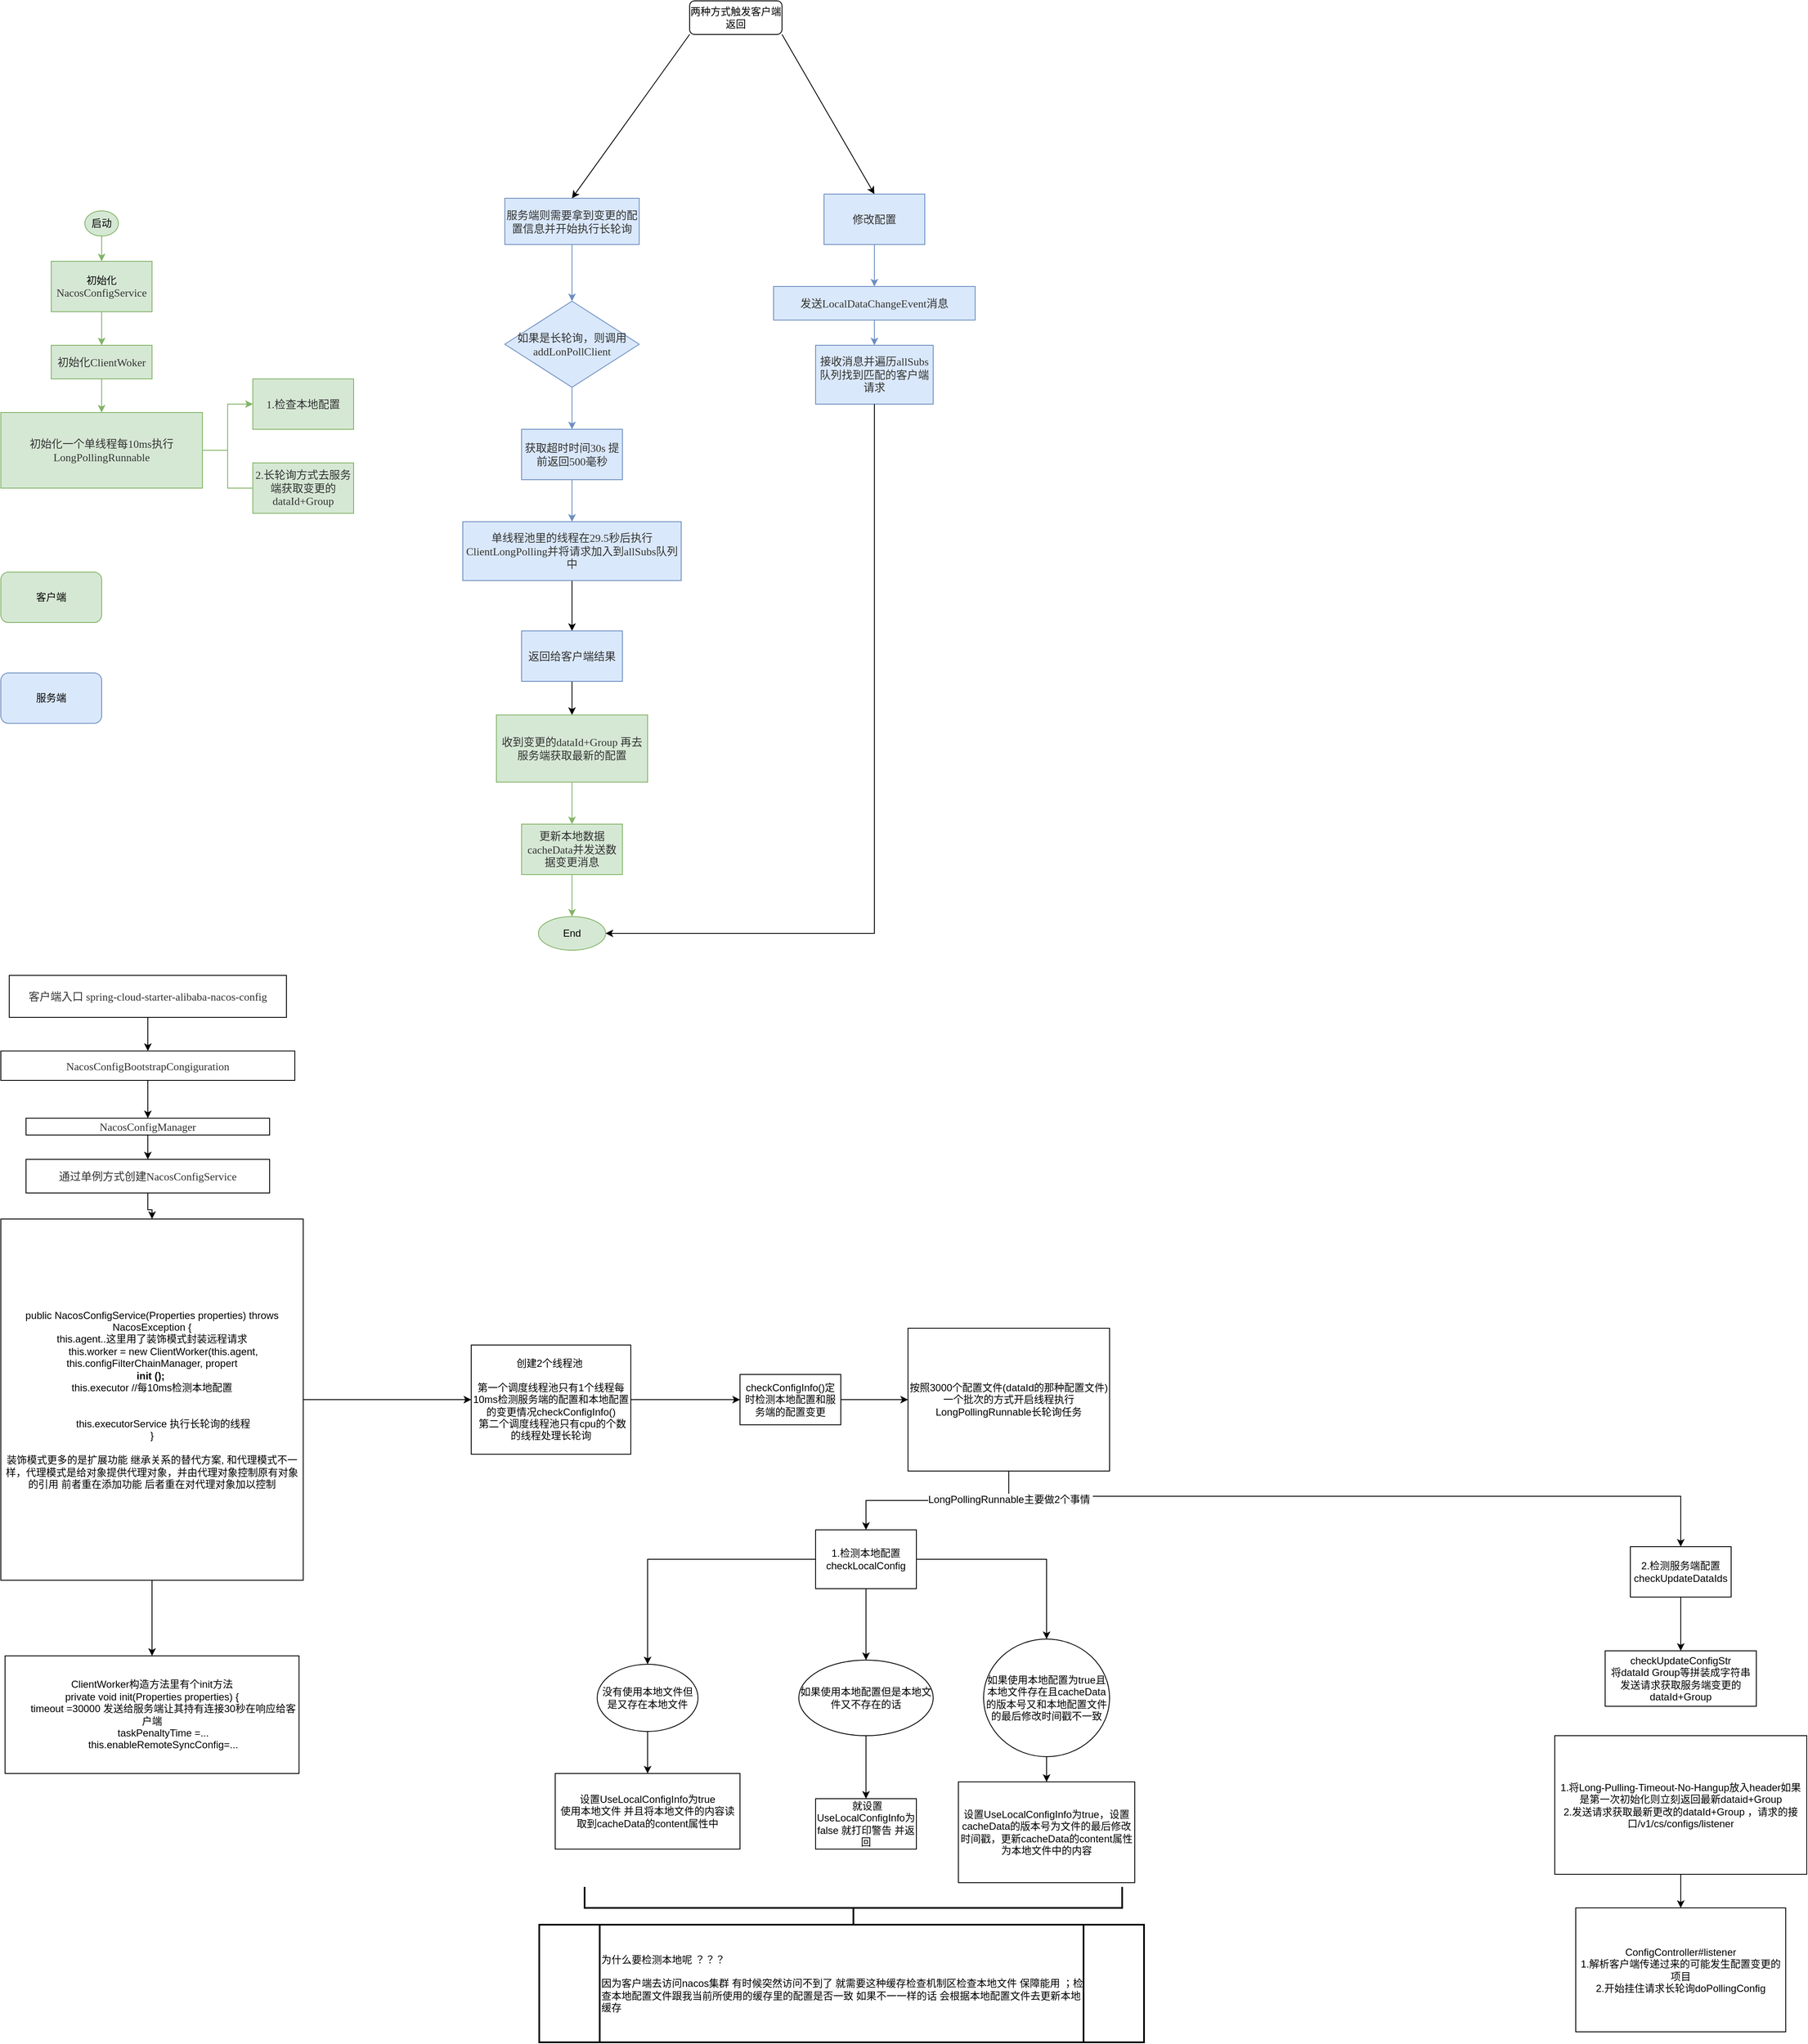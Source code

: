 <mxfile version="20.8.3" type="github">
  <diagram id="gBVBJpbxsoqlgOK4VZeo" name="第 1 页">
    <mxGraphModel dx="1194" dy="1855" grid="1" gridSize="10" guides="1" tooltips="1" connect="1" arrows="1" fold="1" page="1" pageScale="1" pageWidth="827" pageHeight="1169" math="0" shadow="0">
      <root>
        <mxCell id="0" />
        <mxCell id="1" parent="0" />
        <mxCell id="R_mdDU6zKTO6Eg03_8yZ-3" value="" style="edgeStyle=orthogonalEdgeStyle;rounded=0;orthogonalLoop=1;jettySize=auto;html=1;fillColor=#d5e8d4;strokeColor=#82b366;" edge="1" parent="1" source="R_mdDU6zKTO6Eg03_8yZ-1" target="R_mdDU6zKTO6Eg03_8yZ-2">
          <mxGeometry relative="1" as="geometry" />
        </mxCell>
        <mxCell id="R_mdDU6zKTO6Eg03_8yZ-1" value="启动" style="ellipse;whiteSpace=wrap;html=1;fillColor=#d5e8d4;strokeColor=#82b366;" vertex="1" parent="1">
          <mxGeometry x="120" y="40" width="40" height="30" as="geometry" />
        </mxCell>
        <mxCell id="R_mdDU6zKTO6Eg03_8yZ-5" value="" style="edgeStyle=orthogonalEdgeStyle;rounded=0;orthogonalLoop=1;jettySize=auto;html=1;fillColor=#d5e8d4;strokeColor=#82b366;" edge="1" parent="1" source="R_mdDU6zKTO6Eg03_8yZ-2" target="R_mdDU6zKTO6Eg03_8yZ-4">
          <mxGeometry relative="1" as="geometry" />
        </mxCell>
        <mxCell id="R_mdDU6zKTO6Eg03_8yZ-2" value="初始化&lt;span style=&quot;color: rgb(50, 50, 50); font-family: 微软雅黑; font-size: 13px; background-color: rgba(255, 255, 255, 0.01);&quot;&gt;NacosConfigService&lt;/span&gt;" style="whiteSpace=wrap;html=1;fillColor=#d5e8d4;strokeColor=#82b366;" vertex="1" parent="1">
          <mxGeometry x="80" y="100" width="120" height="60" as="geometry" />
        </mxCell>
        <mxCell id="R_mdDU6zKTO6Eg03_8yZ-9" value="" style="edgeStyle=orthogonalEdgeStyle;rounded=0;orthogonalLoop=1;jettySize=auto;html=1;fillColor=#d5e8d4;strokeColor=#82b366;" edge="1" parent="1" source="R_mdDU6zKTO6Eg03_8yZ-4" target="R_mdDU6zKTO6Eg03_8yZ-8">
          <mxGeometry relative="1" as="geometry" />
        </mxCell>
        <mxCell id="R_mdDU6zKTO6Eg03_8yZ-4" value="&lt;span style=&quot;color: rgb(50, 50, 50); font-family: 微软雅黑; font-size: 13px; background-color: rgba(255, 255, 255, 0.01);&quot;&gt;初始化ClientWoker&lt;/span&gt;" style="whiteSpace=wrap;html=1;fillColor=#d5e8d4;strokeColor=#82b366;" vertex="1" parent="1">
          <mxGeometry x="80" y="200" width="120" height="40" as="geometry" />
        </mxCell>
        <mxCell id="R_mdDU6zKTO6Eg03_8yZ-11" value="" style="edgeStyle=orthogonalEdgeStyle;rounded=0;orthogonalLoop=1;jettySize=auto;html=1;fillColor=#d5e8d4;strokeColor=#82b366;" edge="1" parent="1" source="R_mdDU6zKTO6Eg03_8yZ-8" target="R_mdDU6zKTO6Eg03_8yZ-10">
          <mxGeometry relative="1" as="geometry" />
        </mxCell>
        <mxCell id="R_mdDU6zKTO6Eg03_8yZ-8" value="&lt;span style=&quot;color: rgb(50, 50, 50); font-family: 微软雅黑; font-size: 13px; background-color: rgba(255, 255, 255, 0.01);&quot;&gt;初始化一个单线程每10ms执行LongPollingRunnable&lt;/span&gt;" style="whiteSpace=wrap;html=1;fillColor=#d5e8d4;strokeColor=#82b366;" vertex="1" parent="1">
          <mxGeometry x="20" y="280" width="240" height="90" as="geometry" />
        </mxCell>
        <mxCell id="R_mdDU6zKTO6Eg03_8yZ-10" value="&lt;span style=&quot;color: rgb(50, 50, 50); font-family: 微软雅黑; font-size: 13px; background-color: rgba(255, 255, 255, 0.01);&quot;&gt;1.检查本地配置&lt;/span&gt;" style="whiteSpace=wrap;html=1;fillColor=#d5e8d4;strokeColor=#82b366;" vertex="1" parent="1">
          <mxGeometry x="320" y="240" width="120" height="60" as="geometry" />
        </mxCell>
        <mxCell id="R_mdDU6zKTO6Eg03_8yZ-13" value="" style="endArrow=classic;html=1;rounded=0;exitX=1;exitY=0.5;exitDx=0;exitDy=0;fillColor=#d5e8d4;strokeColor=#82b366;" edge="1" parent="1" source="R_mdDU6zKTO6Eg03_8yZ-8">
          <mxGeometry width="50" height="50" relative="1" as="geometry">
            <mxPoint x="390" y="340" as="sourcePoint" />
            <mxPoint x="330" y="370" as="targetPoint" />
            <Array as="points">
              <mxPoint x="290" y="325" />
              <mxPoint x="290" y="370" />
            </Array>
          </mxGeometry>
        </mxCell>
        <mxCell id="R_mdDU6zKTO6Eg03_8yZ-14" value="&lt;span style=&quot;color: rgb(50, 50, 50); font-family: 微软雅黑; font-size: 13px; background-color: rgba(255, 255, 255, 0.01);&quot;&gt;2.长轮询方式去服务端获取变更的dataId+Group&lt;/span&gt;" style="rounded=0;whiteSpace=wrap;html=1;fillColor=#d5e8d4;strokeColor=#82b366;" vertex="1" parent="1">
          <mxGeometry x="320" y="340" width="120" height="60" as="geometry" />
        </mxCell>
        <mxCell id="R_mdDU6zKTO6Eg03_8yZ-17" value="" style="edgeStyle=orthogonalEdgeStyle;rounded=0;orthogonalLoop=1;jettySize=auto;html=1;fillColor=#dae8fc;strokeColor=#6c8ebf;" edge="1" parent="1" source="R_mdDU6zKTO6Eg03_8yZ-15" target="R_mdDU6zKTO6Eg03_8yZ-16">
          <mxGeometry relative="1" as="geometry" />
        </mxCell>
        <mxCell id="R_mdDU6zKTO6Eg03_8yZ-15" value="&lt;span style=&quot;color: rgb(50, 50, 50); font-family: 微软雅黑; font-size: 13px; background-color: rgba(255, 255, 255, 0.01);&quot;&gt;服务端则需要拿到变更的配置信息并开始执行长轮询&lt;/span&gt;" style="rounded=0;whiteSpace=wrap;html=1;fillColor=#dae8fc;strokeColor=#6c8ebf;" vertex="1" parent="1">
          <mxGeometry x="620" y="25" width="160" height="55" as="geometry" />
        </mxCell>
        <mxCell id="R_mdDU6zKTO6Eg03_8yZ-19" value="" style="edgeStyle=orthogonalEdgeStyle;rounded=0;orthogonalLoop=1;jettySize=auto;html=1;fillColor=#dae8fc;strokeColor=#6c8ebf;" edge="1" parent="1" source="R_mdDU6zKTO6Eg03_8yZ-16" target="R_mdDU6zKTO6Eg03_8yZ-18">
          <mxGeometry relative="1" as="geometry" />
        </mxCell>
        <mxCell id="R_mdDU6zKTO6Eg03_8yZ-16" value="&lt;span style=&quot;color: rgb(50, 50, 50); font-family: 微软雅黑; font-size: 13px; background-color: rgba(255, 255, 255, 0.01);&quot;&gt;如果是长轮询，则调用addLonPollClient&lt;/span&gt;" style="rhombus;whiteSpace=wrap;html=1;rounded=0;fillColor=#dae8fc;strokeColor=#6c8ebf;" vertex="1" parent="1">
          <mxGeometry x="620" y="147.5" width="160" height="102.5" as="geometry" />
        </mxCell>
        <mxCell id="R_mdDU6zKTO6Eg03_8yZ-21" style="edgeStyle=orthogonalEdgeStyle;rounded=0;orthogonalLoop=1;jettySize=auto;html=1;exitX=0.5;exitY=1;exitDx=0;exitDy=0;fillColor=#dae8fc;strokeColor=#6c8ebf;" edge="1" parent="1" source="R_mdDU6zKTO6Eg03_8yZ-18" target="R_mdDU6zKTO6Eg03_8yZ-20">
          <mxGeometry relative="1" as="geometry" />
        </mxCell>
        <mxCell id="R_mdDU6zKTO6Eg03_8yZ-18" value="&lt;span style=&quot;color: rgb(50, 50, 50); font-family: 微软雅黑; font-size: 13px; background-color: rgba(255, 255, 255, 0.01);&quot;&gt;获取超时时间30s 提前返回500毫秒&lt;/span&gt;" style="whiteSpace=wrap;html=1;rounded=0;fillColor=#dae8fc;strokeColor=#6c8ebf;" vertex="1" parent="1">
          <mxGeometry x="640" y="300" width="120" height="60" as="geometry" />
        </mxCell>
        <mxCell id="R_mdDU6zKTO6Eg03_8yZ-23" style="edgeStyle=orthogonalEdgeStyle;rounded=0;orthogonalLoop=1;jettySize=auto;html=1;exitX=0.5;exitY=1;exitDx=0;exitDy=0;entryX=0.5;entryY=0;entryDx=0;entryDy=0;" edge="1" parent="1" source="R_mdDU6zKTO6Eg03_8yZ-20" target="R_mdDU6zKTO6Eg03_8yZ-22">
          <mxGeometry relative="1" as="geometry" />
        </mxCell>
        <mxCell id="R_mdDU6zKTO6Eg03_8yZ-20" value="&lt;span style=&quot;color: rgb(50, 50, 50); font-family: 微软雅黑; font-size: 13px; background-color: rgba(255, 255, 255, 0.01);&quot;&gt;单线程池里的线程在29.5秒后执行ClientLongPolling并将请求加入到allSubs队列中&lt;/span&gt;" style="whiteSpace=wrap;html=1;rounded=0;fillColor=#dae8fc;strokeColor=#6c8ebf;" vertex="1" parent="1">
          <mxGeometry x="570" y="410" width="260" height="70" as="geometry" />
        </mxCell>
        <mxCell id="R_mdDU6zKTO6Eg03_8yZ-25" style="edgeStyle=orthogonalEdgeStyle;rounded=0;orthogonalLoop=1;jettySize=auto;html=1;exitX=0.5;exitY=1;exitDx=0;exitDy=0;entryX=0.5;entryY=0;entryDx=0;entryDy=0;" edge="1" parent="1" source="R_mdDU6zKTO6Eg03_8yZ-22" target="R_mdDU6zKTO6Eg03_8yZ-24">
          <mxGeometry relative="1" as="geometry" />
        </mxCell>
        <mxCell id="R_mdDU6zKTO6Eg03_8yZ-22" value="&lt;span style=&quot;color: rgb(50, 50, 50); font-family: 微软雅黑; font-size: 13px; background-color: rgba(255, 255, 255, 0.01);&quot;&gt;返回给客户端结果&lt;/span&gt;" style="whiteSpace=wrap;html=1;rounded=0;fillColor=#dae8fc;strokeColor=#6c8ebf;" vertex="1" parent="1">
          <mxGeometry x="640" y="540" width="120" height="60" as="geometry" />
        </mxCell>
        <mxCell id="R_mdDU6zKTO6Eg03_8yZ-28" value="" style="edgeStyle=orthogonalEdgeStyle;rounded=0;orthogonalLoop=1;jettySize=auto;html=1;fillColor=#d5e8d4;strokeColor=#82b366;" edge="1" parent="1" source="R_mdDU6zKTO6Eg03_8yZ-24" target="R_mdDU6zKTO6Eg03_8yZ-26">
          <mxGeometry relative="1" as="geometry" />
        </mxCell>
        <mxCell id="R_mdDU6zKTO6Eg03_8yZ-24" value="&lt;span style=&quot;color: rgb(50, 50, 50); font-family: 微软雅黑; font-size: 13px; background-color: rgba(255, 255, 255, 0.01);&quot;&gt;收到变更的dataId+Group 再去服务端获取最新的配置&lt;/span&gt;" style="whiteSpace=wrap;html=1;rounded=0;fillColor=#d5e8d4;strokeColor=#82b366;" vertex="1" parent="1">
          <mxGeometry x="610" y="640" width="180" height="80" as="geometry" />
        </mxCell>
        <mxCell id="R_mdDU6zKTO6Eg03_8yZ-30" value="" style="edgeStyle=orthogonalEdgeStyle;rounded=0;orthogonalLoop=1;jettySize=auto;html=1;fillColor=#d5e8d4;strokeColor=#82b366;" edge="1" parent="1" source="R_mdDU6zKTO6Eg03_8yZ-26" target="R_mdDU6zKTO6Eg03_8yZ-29">
          <mxGeometry relative="1" as="geometry" />
        </mxCell>
        <mxCell id="R_mdDU6zKTO6Eg03_8yZ-26" value="&lt;span style=&quot;color: rgb(50, 50, 50); font-family: 微软雅黑; font-size: 13px; background-color: rgba(255, 255, 255, 0.01);&quot;&gt;更新本地数据cacheData并发送数据变更消息&lt;/span&gt;" style="whiteSpace=wrap;html=1;rounded=0;fillColor=#d5e8d4;strokeColor=#82b366;" vertex="1" parent="1">
          <mxGeometry x="640" y="770" width="120" height="60" as="geometry" />
        </mxCell>
        <mxCell id="R_mdDU6zKTO6Eg03_8yZ-29" value="End" style="ellipse;whiteSpace=wrap;html=1;rounded=0;fillColor=#d5e8d4;strokeColor=#82b366;" vertex="1" parent="1">
          <mxGeometry x="660" y="880" width="80" height="40" as="geometry" />
        </mxCell>
        <mxCell id="R_mdDU6zKTO6Eg03_8yZ-34" value="" style="edgeStyle=orthogonalEdgeStyle;rounded=0;orthogonalLoop=1;jettySize=auto;html=1;fillColor=#dae8fc;strokeColor=#6c8ebf;" edge="1" parent="1" source="R_mdDU6zKTO6Eg03_8yZ-31" target="R_mdDU6zKTO6Eg03_8yZ-32">
          <mxGeometry relative="1" as="geometry" />
        </mxCell>
        <mxCell id="R_mdDU6zKTO6Eg03_8yZ-31" value="&lt;span style=&quot;color: rgb(50, 50, 50); font-family: 微软雅黑; font-size: 13px; background-color: rgba(255, 255, 255, 0.01);&quot;&gt;修改配置&lt;/span&gt;" style="rounded=0;whiteSpace=wrap;html=1;fillColor=#dae8fc;strokeColor=#6c8ebf;" vertex="1" parent="1">
          <mxGeometry x="1000" y="20" width="120" height="60" as="geometry" />
        </mxCell>
        <mxCell id="R_mdDU6zKTO6Eg03_8yZ-36" value="" style="edgeStyle=orthogonalEdgeStyle;rounded=0;orthogonalLoop=1;jettySize=auto;html=1;fillColor=#dae8fc;strokeColor=#6c8ebf;" edge="1" parent="1" source="R_mdDU6zKTO6Eg03_8yZ-32" target="R_mdDU6zKTO6Eg03_8yZ-35">
          <mxGeometry relative="1" as="geometry" />
        </mxCell>
        <mxCell id="R_mdDU6zKTO6Eg03_8yZ-32" value="&lt;span style=&quot;color: rgb(50, 50, 50); font-family: 微软雅黑; font-size: 13px; background-color: rgba(255, 255, 255, 0.01);&quot;&gt;发送LocalDataChangeEvent消息&lt;/span&gt;" style="whiteSpace=wrap;html=1;rounded=0;fillColor=#dae8fc;strokeColor=#6c8ebf;" vertex="1" parent="1">
          <mxGeometry x="940" y="130" width="240" height="40" as="geometry" />
        </mxCell>
        <mxCell id="R_mdDU6zKTO6Eg03_8yZ-35" value="&lt;span style=&quot;color: rgb(50, 50, 50); font-family: 微软雅黑; font-size: 13px; background-color: rgba(255, 255, 255, 0.01);&quot;&gt;接收消息并遍历allSubs队列找到匹配的客户端请求&lt;/span&gt;" style="whiteSpace=wrap;html=1;rounded=0;fillColor=#dae8fc;strokeColor=#6c8ebf;" vertex="1" parent="1">
          <mxGeometry x="990" y="200" width="140" height="70" as="geometry" />
        </mxCell>
        <mxCell id="R_mdDU6zKTO6Eg03_8yZ-37" value="" style="endArrow=classic;html=1;rounded=0;exitX=0.5;exitY=1;exitDx=0;exitDy=0;entryX=1;entryY=0.5;entryDx=0;entryDy=0;" edge="1" parent="1" source="R_mdDU6zKTO6Eg03_8yZ-35" target="R_mdDU6zKTO6Eg03_8yZ-29">
          <mxGeometry width="50" height="50" relative="1" as="geometry">
            <mxPoint x="1070" y="355" as="sourcePoint" />
            <mxPoint x="1060" y="690" as="targetPoint" />
            <Array as="points">
              <mxPoint x="1060" y="900" />
            </Array>
          </mxGeometry>
        </mxCell>
        <mxCell id="R_mdDU6zKTO6Eg03_8yZ-39" value="两种方式触发客户端返回" style="rounded=1;whiteSpace=wrap;html=1;" vertex="1" parent="1">
          <mxGeometry x="840" y="-210" width="110" height="40" as="geometry" />
        </mxCell>
        <mxCell id="R_mdDU6zKTO6Eg03_8yZ-40" value="" style="endArrow=classic;html=1;rounded=0;exitX=0;exitY=1;exitDx=0;exitDy=0;entryX=0.5;entryY=0;entryDx=0;entryDy=0;" edge="1" parent="1" source="R_mdDU6zKTO6Eg03_8yZ-39" target="R_mdDU6zKTO6Eg03_8yZ-15">
          <mxGeometry width="50" height="50" relative="1" as="geometry">
            <mxPoint x="840" y="-160" as="sourcePoint" />
            <mxPoint x="770" y="-120" as="targetPoint" />
          </mxGeometry>
        </mxCell>
        <mxCell id="R_mdDU6zKTO6Eg03_8yZ-41" value="" style="endArrow=classic;html=1;rounded=0;exitX=1;exitY=1;exitDx=0;exitDy=0;entryX=0.5;entryY=0;entryDx=0;entryDy=0;" edge="1" parent="1" source="R_mdDU6zKTO6Eg03_8yZ-39" target="R_mdDU6zKTO6Eg03_8yZ-31">
          <mxGeometry width="50" height="50" relative="1" as="geometry">
            <mxPoint x="940" y="-100" as="sourcePoint" />
            <mxPoint x="990" y="-150" as="targetPoint" />
          </mxGeometry>
        </mxCell>
        <mxCell id="R_mdDU6zKTO6Eg03_8yZ-42" value="客户端" style="rounded=1;whiteSpace=wrap;html=1;fillColor=#d5e8d4;strokeColor=#82b366;" vertex="1" parent="1">
          <mxGeometry x="20" y="470" width="120" height="60" as="geometry" />
        </mxCell>
        <mxCell id="R_mdDU6zKTO6Eg03_8yZ-43" value="服务端" style="rounded=1;whiteSpace=wrap;html=1;fillColor=#dae8fc;strokeColor=#6c8ebf;" vertex="1" parent="1">
          <mxGeometry x="20" y="590" width="120" height="60" as="geometry" />
        </mxCell>
        <mxCell id="R_mdDU6zKTO6Eg03_8yZ-46" value="" style="edgeStyle=orthogonalEdgeStyle;rounded=0;orthogonalLoop=1;jettySize=auto;html=1;" edge="1" parent="1" source="R_mdDU6zKTO6Eg03_8yZ-44" target="R_mdDU6zKTO6Eg03_8yZ-45">
          <mxGeometry relative="1" as="geometry" />
        </mxCell>
        <mxCell id="R_mdDU6zKTO6Eg03_8yZ-44" value="&lt;span style=&quot;color: rgb(50, 50, 50); font-family: 微软雅黑; font-size: 13px; background-color: rgba(255, 255, 255, 0.01);&quot;&gt;客户端入口 spring-cloud-starter-alibaba-nacos-config&lt;/span&gt;" style="rounded=0;whiteSpace=wrap;html=1;" vertex="1" parent="1">
          <mxGeometry x="30" y="950" width="330" height="50" as="geometry" />
        </mxCell>
        <mxCell id="R_mdDU6zKTO6Eg03_8yZ-48" value="" style="edgeStyle=orthogonalEdgeStyle;rounded=0;orthogonalLoop=1;jettySize=auto;html=1;" edge="1" parent="1" source="R_mdDU6zKTO6Eg03_8yZ-45" target="R_mdDU6zKTO6Eg03_8yZ-47">
          <mxGeometry relative="1" as="geometry" />
        </mxCell>
        <mxCell id="R_mdDU6zKTO6Eg03_8yZ-45" value="&lt;span style=&quot;color: rgb(50, 50, 50); font-family: 微软雅黑; font-size: 13px; background-color: rgba(255, 255, 255, 0.01);&quot;&gt;NacosConfigBootstrapCongiguration&lt;/span&gt;" style="whiteSpace=wrap;html=1;rounded=0;" vertex="1" parent="1">
          <mxGeometry x="20" y="1040" width="350" height="35" as="geometry" />
        </mxCell>
        <mxCell id="R_mdDU6zKTO6Eg03_8yZ-50" value="" style="edgeStyle=orthogonalEdgeStyle;rounded=0;orthogonalLoop=1;jettySize=auto;html=1;" edge="1" parent="1" source="R_mdDU6zKTO6Eg03_8yZ-47" target="R_mdDU6zKTO6Eg03_8yZ-49">
          <mxGeometry relative="1" as="geometry" />
        </mxCell>
        <mxCell id="R_mdDU6zKTO6Eg03_8yZ-47" value="&lt;span style=&quot;color: rgb(50, 50, 50); font-family: 微软雅黑; font-size: 13px; background-color: rgba(255, 255, 255, 0.01);&quot;&gt;NacosConfigManager&lt;/span&gt;" style="whiteSpace=wrap;html=1;rounded=0;" vertex="1" parent="1">
          <mxGeometry x="50" y="1120" width="290" height="20" as="geometry" />
        </mxCell>
        <mxCell id="R_mdDU6zKTO6Eg03_8yZ-52" value="" style="edgeStyle=orthogonalEdgeStyle;rounded=0;orthogonalLoop=1;jettySize=auto;html=1;" edge="1" parent="1" source="R_mdDU6zKTO6Eg03_8yZ-49" target="R_mdDU6zKTO6Eg03_8yZ-51">
          <mxGeometry relative="1" as="geometry" />
        </mxCell>
        <mxCell id="R_mdDU6zKTO6Eg03_8yZ-49" value="&lt;span style=&quot;color: rgb(50, 50, 50); font-family: 微软雅黑; font-size: 13px; background-color: rgba(255, 255, 255, 0.01);&quot;&gt;通过单例方式创建NacosConfigService&lt;/span&gt;" style="whiteSpace=wrap;html=1;rounded=0;" vertex="1" parent="1">
          <mxGeometry x="50" y="1169" width="290" height="40" as="geometry" />
        </mxCell>
        <mxCell id="R_mdDU6zKTO6Eg03_8yZ-54" value="" style="edgeStyle=orthogonalEdgeStyle;rounded=0;orthogonalLoop=1;jettySize=auto;html=1;" edge="1" parent="1" source="R_mdDU6zKTO6Eg03_8yZ-51" target="R_mdDU6zKTO6Eg03_8yZ-53">
          <mxGeometry relative="1" as="geometry" />
        </mxCell>
        <mxCell id="R_mdDU6zKTO6Eg03_8yZ-56" value="" style="edgeStyle=orthogonalEdgeStyle;rounded=0;orthogonalLoop=1;jettySize=auto;html=1;" edge="1" parent="1" source="R_mdDU6zKTO6Eg03_8yZ-51" target="R_mdDU6zKTO6Eg03_8yZ-55">
          <mxGeometry relative="1" as="geometry" />
        </mxCell>
        <mxCell id="R_mdDU6zKTO6Eg03_8yZ-51" value="public NacosConfigService(Properties properties) throws NacosException {&lt;br&gt;&lt;div&gt;this.agent..这里用了装饰模式封装远程请求&lt;/div&gt;&lt;div&gt;&amp;nbsp; &amp;nbsp; &amp;nbsp; &amp;nbsp; this.worker = new ClientWorker(this.agent, this.configFilterChainManager, propert&lt;/div&gt;&lt;div&gt;&lt;b&gt;init ();&amp;nbsp;&lt;/b&gt;&lt;/div&gt;&lt;div&gt;&lt;div&gt;this.executor //每10ms检测本地配置&lt;/div&gt;&lt;div&gt;&amp;nbsp; &amp;nbsp; &amp;nbsp;&amp;nbsp;&lt;/div&gt;&lt;div&gt;&amp;nbsp; &amp;nbsp; &amp;nbsp; &amp;nbsp;&amp;nbsp;&lt;/div&gt;&lt;div&gt;&amp;nbsp; &amp;nbsp; &amp;nbsp; &amp;nbsp; this.executorService 执行长轮询的线程&lt;/div&gt;&lt;/div&gt;}&lt;br&gt;&lt;br&gt;装饰模式更多的是扩展功能 继承关系的替代方案, 和代理模式不一样，代理模式是给对象提供代理对象，并由代理对象控制原有对象的引用 前者重在添加功能 后者重在对代理对象加以控制" style="whiteSpace=wrap;html=1;rounded=0;" vertex="1" parent="1">
          <mxGeometry x="20" y="1240" width="360" height="430" as="geometry" />
        </mxCell>
        <mxCell id="R_mdDU6zKTO6Eg03_8yZ-53" value="ClientWorker构造方法里有个init方法&lt;br&gt;&lt;div&gt;private void init(Properties properties) {&lt;/div&gt;&lt;div&gt;&amp;nbsp; &amp;nbsp; &amp;nbsp; &amp;nbsp; timeout =30000 发送给服务端让其持有连接30秒在响应给客户端&lt;/div&gt;&lt;div&gt;&amp;nbsp; &amp;nbsp; &amp;nbsp; &amp;nbsp; taskPenaltyTime =...&lt;/div&gt;&lt;div&gt;&amp;nbsp; &amp;nbsp; &amp;nbsp; &amp;nbsp; this.enableRemoteSyncConfig=...&lt;/div&gt;" style="whiteSpace=wrap;html=1;rounded=0;" vertex="1" parent="1">
          <mxGeometry x="25" y="1760" width="350" height="140" as="geometry" />
        </mxCell>
        <mxCell id="R_mdDU6zKTO6Eg03_8yZ-58" value="" style="edgeStyle=orthogonalEdgeStyle;rounded=0;orthogonalLoop=1;jettySize=auto;html=1;" edge="1" parent="1" source="R_mdDU6zKTO6Eg03_8yZ-55" target="R_mdDU6zKTO6Eg03_8yZ-57">
          <mxGeometry relative="1" as="geometry" />
        </mxCell>
        <mxCell id="R_mdDU6zKTO6Eg03_8yZ-55" value="创建2个线程池&amp;nbsp;&lt;br&gt;&lt;br&gt;第一个调度线程池只有1个线程每10ms检测服务端的配置和本地配置的变更情况checkConfigInfo()&lt;br&gt;&amp;nbsp;第二个调度线程池只有cpu的个数的线程处理长轮询" style="whiteSpace=wrap;html=1;rounded=0;" vertex="1" parent="1">
          <mxGeometry x="580" y="1390" width="190" height="130" as="geometry" />
        </mxCell>
        <mxCell id="R_mdDU6zKTO6Eg03_8yZ-60" value="" style="edgeStyle=orthogonalEdgeStyle;rounded=0;orthogonalLoop=1;jettySize=auto;html=1;" edge="1" parent="1" source="R_mdDU6zKTO6Eg03_8yZ-57" target="R_mdDU6zKTO6Eg03_8yZ-59">
          <mxGeometry relative="1" as="geometry" />
        </mxCell>
        <mxCell id="R_mdDU6zKTO6Eg03_8yZ-57" value="checkConfigInfo()定时检测本地配置和服务端的配置变更" style="whiteSpace=wrap;html=1;rounded=0;" vertex="1" parent="1">
          <mxGeometry x="900" y="1425" width="120" height="60" as="geometry" />
        </mxCell>
        <mxCell id="R_mdDU6zKTO6Eg03_8yZ-62" value="" style="edgeStyle=orthogonalEdgeStyle;rounded=0;orthogonalLoop=1;jettySize=auto;html=1;" edge="1" parent="1" source="R_mdDU6zKTO6Eg03_8yZ-59" target="R_mdDU6zKTO6Eg03_8yZ-61">
          <mxGeometry relative="1" as="geometry" />
        </mxCell>
        <mxCell id="R_mdDU6zKTO6Eg03_8yZ-63" value="&lt;span style=&quot;font-size: 12px; background-color: rgb(251, 251, 251);&quot;&gt;LongPollingRunnable主要做2个事情&lt;/span&gt;" style="edgeLabel;html=1;align=center;verticalAlign=middle;resizable=0;points=[];" vertex="1" connectable="0" parent="R_mdDU6zKTO6Eg03_8yZ-62">
          <mxGeometry x="-0.658" y="-1" relative="1" as="geometry">
            <mxPoint x="6" as="offset" />
          </mxGeometry>
        </mxCell>
        <mxCell id="R_mdDU6zKTO6Eg03_8yZ-59" value="按照3000个配置文件(dataId的那种配置文件)一个批次的方式开启线程执行LongPollingRunnable长轮询任务" style="rounded=0;whiteSpace=wrap;html=1;" vertex="1" parent="1">
          <mxGeometry x="1100" y="1370" width="240" height="170" as="geometry" />
        </mxCell>
        <mxCell id="R_mdDU6zKTO6Eg03_8yZ-68" style="edgeStyle=orthogonalEdgeStyle;rounded=0;orthogonalLoop=1;jettySize=auto;html=1;entryX=0.5;entryY=0;entryDx=0;entryDy=0;" edge="1" parent="1" source="R_mdDU6zKTO6Eg03_8yZ-61" target="R_mdDU6zKTO6Eg03_8yZ-66">
          <mxGeometry relative="1" as="geometry" />
        </mxCell>
        <mxCell id="R_mdDU6zKTO6Eg03_8yZ-71" value="" style="edgeStyle=orthogonalEdgeStyle;rounded=0;orthogonalLoop=1;jettySize=auto;html=1;" edge="1" parent="1" source="R_mdDU6zKTO6Eg03_8yZ-61" target="R_mdDU6zKTO6Eg03_8yZ-70">
          <mxGeometry relative="1" as="geometry" />
        </mxCell>
        <mxCell id="R_mdDU6zKTO6Eg03_8yZ-76" style="edgeStyle=orthogonalEdgeStyle;rounded=0;orthogonalLoop=1;jettySize=auto;html=1;exitX=1;exitY=0.5;exitDx=0;exitDy=0;entryX=0.5;entryY=0;entryDx=0;entryDy=0;" edge="1" parent="1" source="R_mdDU6zKTO6Eg03_8yZ-61" target="R_mdDU6zKTO6Eg03_8yZ-74">
          <mxGeometry relative="1" as="geometry" />
        </mxCell>
        <mxCell id="R_mdDU6zKTO6Eg03_8yZ-61" value="1.检测本地配置checkLocalConfig" style="whiteSpace=wrap;html=1;rounded=0;" vertex="1" parent="1">
          <mxGeometry x="990" y="1610" width="120" height="70" as="geometry" />
        </mxCell>
        <mxCell id="R_mdDU6zKTO6Eg03_8yZ-64" value="" style="endArrow=classic;html=1;rounded=0;entryX=0.5;entryY=0;entryDx=0;entryDy=0;" edge="1" parent="1" target="R_mdDU6zKTO6Eg03_8yZ-65">
          <mxGeometry width="50" height="50" relative="1" as="geometry">
            <mxPoint x="1320" y="1570" as="sourcePoint" />
            <mxPoint x="1370" y="1530" as="targetPoint" />
            <Array as="points">
              <mxPoint x="1410" y="1570" />
              <mxPoint x="1810" y="1570" />
              <mxPoint x="2020" y="1570" />
            </Array>
          </mxGeometry>
        </mxCell>
        <mxCell id="R_mdDU6zKTO6Eg03_8yZ-86" value="" style="edgeStyle=orthogonalEdgeStyle;rounded=0;orthogonalLoop=1;jettySize=auto;html=1;" edge="1" parent="1" source="R_mdDU6zKTO6Eg03_8yZ-65" target="R_mdDU6zKTO6Eg03_8yZ-85">
          <mxGeometry relative="1" as="geometry" />
        </mxCell>
        <mxCell id="R_mdDU6zKTO6Eg03_8yZ-65" value="2.检测服务端配置&lt;br&gt;checkUpdateDataIds" style="rounded=0;whiteSpace=wrap;html=1;" vertex="1" parent="1">
          <mxGeometry x="1960" y="1630" width="120" height="60" as="geometry" />
        </mxCell>
        <mxCell id="R_mdDU6zKTO6Eg03_8yZ-69" value="" style="edgeStyle=orthogonalEdgeStyle;rounded=0;orthogonalLoop=1;jettySize=auto;html=1;" edge="1" parent="1" source="R_mdDU6zKTO6Eg03_8yZ-66" target="R_mdDU6zKTO6Eg03_8yZ-67">
          <mxGeometry relative="1" as="geometry" />
        </mxCell>
        <mxCell id="R_mdDU6zKTO6Eg03_8yZ-66" value="没有使用本地文件但是又存在本地文件" style="ellipse;whiteSpace=wrap;html=1;" vertex="1" parent="1">
          <mxGeometry x="730" y="1770" width="120" height="80" as="geometry" />
        </mxCell>
        <mxCell id="R_mdDU6zKTO6Eg03_8yZ-67" value="设置UseLocalConfigInfo为true&lt;br&gt;使用本地文件 并且将本地文件的内容读取到cacheData的content属性中" style="whiteSpace=wrap;html=1;" vertex="1" parent="1">
          <mxGeometry x="680" y="1900" width="220" height="90" as="geometry" />
        </mxCell>
        <mxCell id="R_mdDU6zKTO6Eg03_8yZ-73" value="" style="edgeStyle=orthogonalEdgeStyle;rounded=0;orthogonalLoop=1;jettySize=auto;html=1;" edge="1" parent="1" source="R_mdDU6zKTO6Eg03_8yZ-70" target="R_mdDU6zKTO6Eg03_8yZ-72">
          <mxGeometry relative="1" as="geometry" />
        </mxCell>
        <mxCell id="R_mdDU6zKTO6Eg03_8yZ-70" value="如果使用本地配置但是本地文件又不存在的话" style="ellipse;whiteSpace=wrap;html=1;rounded=0;" vertex="1" parent="1">
          <mxGeometry x="970" y="1765" width="160" height="90" as="geometry" />
        </mxCell>
        <mxCell id="R_mdDU6zKTO6Eg03_8yZ-72" value="&amp;nbsp;就设置UseLocalConfigInfo为false 就打印警告 并返回" style="whiteSpace=wrap;html=1;rounded=0;" vertex="1" parent="1">
          <mxGeometry x="990" y="1930" width="120" height="60" as="geometry" />
        </mxCell>
        <mxCell id="R_mdDU6zKTO6Eg03_8yZ-78" value="" style="edgeStyle=orthogonalEdgeStyle;rounded=0;orthogonalLoop=1;jettySize=auto;html=1;" edge="1" parent="1" source="R_mdDU6zKTO6Eg03_8yZ-74" target="R_mdDU6zKTO6Eg03_8yZ-77">
          <mxGeometry relative="1" as="geometry" />
        </mxCell>
        <mxCell id="R_mdDU6zKTO6Eg03_8yZ-74" value="如果使用本地配置为true且本地文件存在且cacheData的版本号又和本地配置文件的最后修改时间戳不一致" style="ellipse;whiteSpace=wrap;html=1;" vertex="1" parent="1">
          <mxGeometry x="1190" y="1740" width="150" height="140" as="geometry" />
        </mxCell>
        <mxCell id="R_mdDU6zKTO6Eg03_8yZ-77" value="设置UseLocalConfigInfo为true，设置cacheData的版本号为文件的最后修改时间戳，更新cacheData的content属性为本地文件中的内容" style="whiteSpace=wrap;html=1;" vertex="1" parent="1">
          <mxGeometry x="1160" y="1910" width="210" height="120" as="geometry" />
        </mxCell>
        <mxCell id="R_mdDU6zKTO6Eg03_8yZ-83" value="" style="strokeWidth=2;html=1;shape=mxgraph.flowchart.annotation_2;align=left;labelPosition=right;pointerEvents=1;rotation=-90;" vertex="1" parent="1">
          <mxGeometry x="1010" y="1740" width="50" height="640" as="geometry" />
        </mxCell>
        <mxCell id="R_mdDU6zKTO6Eg03_8yZ-84" value="为什么要检测本地呢 ？？？&lt;br&gt;&lt;br&gt;因为客户端去访问nacos集群 有时候突然访问不到了 就需要这种缓存检查机制区检查本地文件 保障能用 ；检查本地配置文件跟我当前所使用的缓存里的配置是否一致 如果不一一样的话 会根据本地配置文件去更新本地缓存" style="shape=process;whiteSpace=wrap;html=1;backgroundOutline=1;align=left;strokeWidth=2;" vertex="1" parent="1">
          <mxGeometry x="661" y="2080" width="720" height="140" as="geometry" />
        </mxCell>
        <mxCell id="R_mdDU6zKTO6Eg03_8yZ-85" value="checkUpdateConfigStr&lt;br&gt;将dataId Group等拼装成字符串 发送请求获取服务端变更的dataId+Group" style="whiteSpace=wrap;html=1;rounded=0;" vertex="1" parent="1">
          <mxGeometry x="1930" y="1754" width="180" height="66" as="geometry" />
        </mxCell>
        <mxCell id="R_mdDU6zKTO6Eg03_8yZ-89" value="" style="edgeStyle=orthogonalEdgeStyle;rounded=0;orthogonalLoop=1;jettySize=auto;html=1;" edge="1" parent="1" source="R_mdDU6zKTO6Eg03_8yZ-87" target="R_mdDU6zKTO6Eg03_8yZ-88">
          <mxGeometry relative="1" as="geometry" />
        </mxCell>
        <mxCell id="R_mdDU6zKTO6Eg03_8yZ-87" value="1.将Long-Pulling-Timeout-No-Hangup放入header如果是第一次初始化则立刻返回最新dataid+Group&lt;br&gt;2.发送请求获取最新更改的dataId+Group ，请求的接口/v1/cs/configs/listener" style="whiteSpace=wrap;html=1;rounded=0;" vertex="1" parent="1">
          <mxGeometry x="1870" y="1855" width="300" height="165" as="geometry" />
        </mxCell>
        <mxCell id="R_mdDU6zKTO6Eg03_8yZ-88" value="ConfigController#listener&lt;br&gt;1.解析客户端传递过来的可能发生配置变更的项目&lt;br&gt;2.开始挂住请求长轮询doPollingConfig" style="rounded=0;whiteSpace=wrap;html=1;" vertex="1" parent="1">
          <mxGeometry x="1895" y="2060" width="250" height="147.5" as="geometry" />
        </mxCell>
      </root>
    </mxGraphModel>
  </diagram>
</mxfile>
